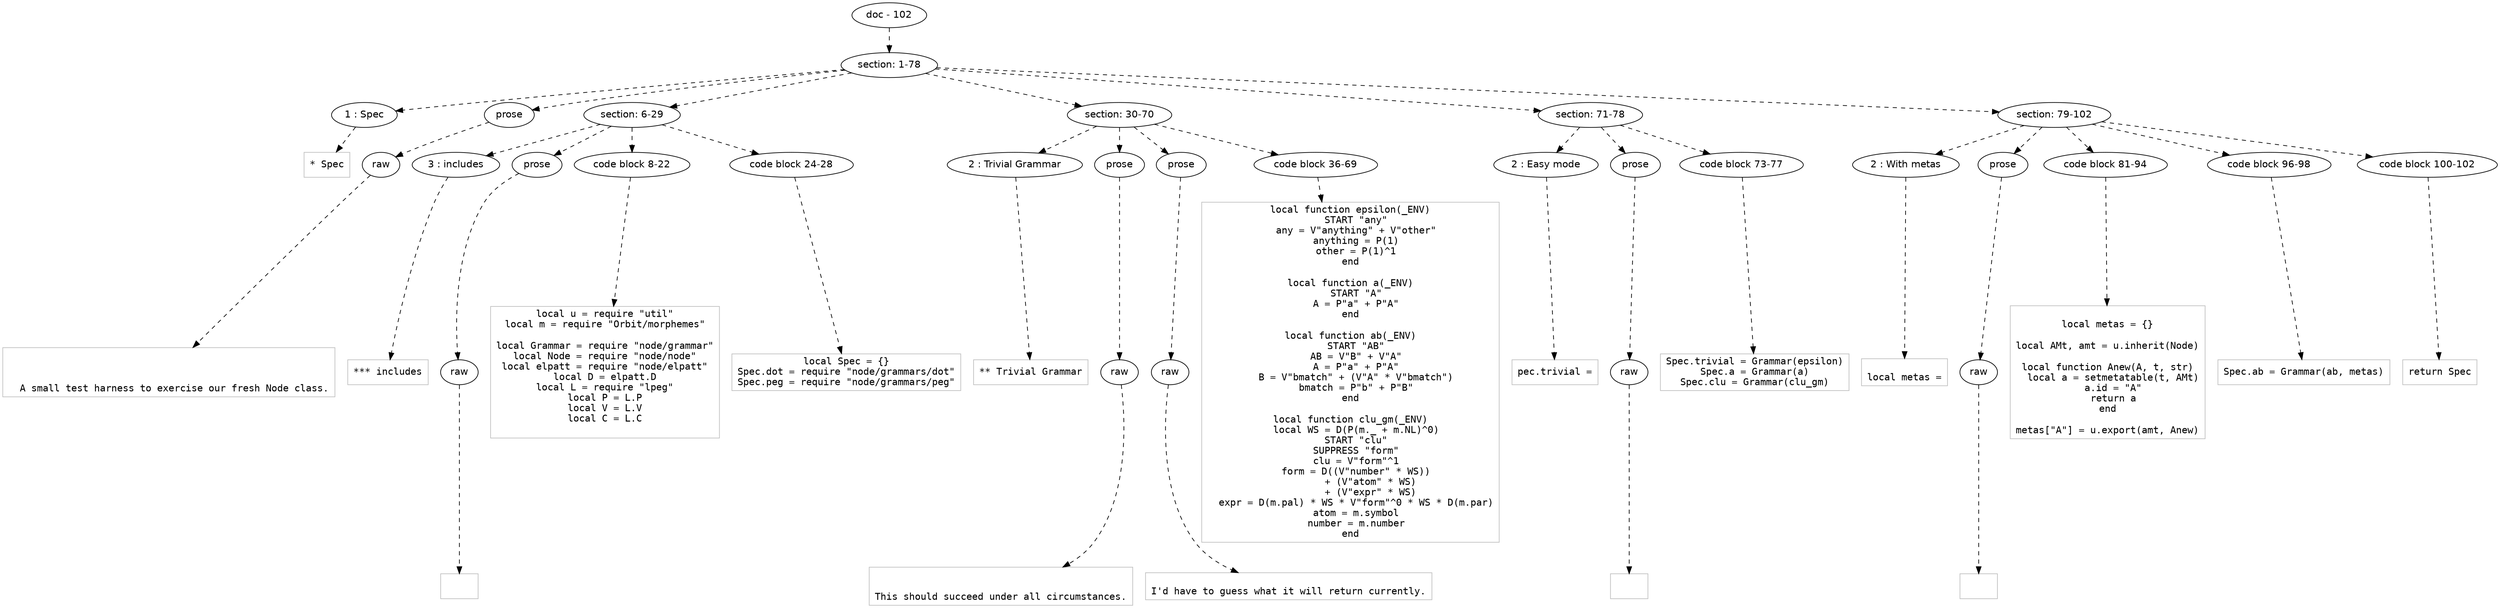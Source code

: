 digraph lpegNode {

node [fontname=Helvetica]
edge [style=dashed]

doc_0 [label="doc - 102"]


doc_0 -> { section_1}
{rank=same; section_1}

section_1 [label="section: 1-78"]


// END RANK doc_0

section_1 -> { header_2 prose_3 section_4 section_5 section_6 section_7}
{rank=same; header_2 prose_3 section_4 section_5 section_6 section_7}

header_2 [label="1 : Spec"]

prose_3 [label="prose"]

section_4 [label="section: 6-29"]

section_5 [label="section: 30-70"]

section_6 [label="section: 71-78"]

section_7 [label="section: 79-102"]


// END RANK section_1

header_2 -> leaf_8
leaf_8  [color=Gray,shape=rectangle,fontname=Inconsolata,label="* Spec"]
// END RANK header_2

prose_3 -> { raw_9}
{rank=same; raw_9}

raw_9 [label="raw"]


// END RANK prose_3

raw_9 -> leaf_10
leaf_10  [color=Gray,shape=rectangle,fontname=Inconsolata,label="


  A small test harness to exercise our fresh Node class.
"]
// END RANK raw_9

section_4 -> { header_11 prose_12 codeblock_13 codeblock_14}
{rank=same; header_11 prose_12 codeblock_13 codeblock_14}

header_11 [label="3 : includes"]

prose_12 [label="prose"]

codeblock_13 [label="code block 8-22"]

codeblock_14 [label="code block 24-28"]


// END RANK section_4

header_11 -> leaf_15
leaf_15  [color=Gray,shape=rectangle,fontname=Inconsolata,label="*** includes"]
// END RANK header_11

prose_12 -> { raw_16}
{rank=same; raw_16}

raw_16 [label="raw"]


// END RANK prose_12

raw_16 -> leaf_17
leaf_17  [color=Gray,shape=rectangle,fontname=Inconsolata,label="
"]
// END RANK raw_16

codeblock_13 -> leaf_18
leaf_18  [color=Gray,shape=rectangle,fontname=Inconsolata,label="local u = require \"util\"
local m = require \"Orbit/morphemes\"

local Grammar = require \"node/grammar\"
local Node = require \"node/node\"
local elpatt = require \"node/elpatt\"
local D = elpatt.D
local L = require \"lpeg\"
local P = L.P
local V = L.V
local C = L.C

"]
// END RANK codeblock_13

codeblock_14 -> leaf_19
leaf_19  [color=Gray,shape=rectangle,fontname=Inconsolata,label="local Spec = {}
Spec.dot = require \"node/grammars/dot\"
Spec.peg = require \"node/grammars/peg\""]
// END RANK codeblock_14

section_5 -> { header_20 prose_21 prose_22 codeblock_23}
{rank=same; header_20 prose_21 prose_22 codeblock_23}

header_20 [label="2 : Trivial Grammar"]

prose_21 [label="prose"]

prose_22 [label="prose"]

codeblock_23 [label="code block 36-69"]


// END RANK section_5

header_20 -> leaf_24
leaf_24  [color=Gray,shape=rectangle,fontname=Inconsolata,label="** Trivial Grammar"]
// END RANK header_20

prose_21 -> { raw_25}
{rank=same; raw_25}

raw_25 [label="raw"]


// END RANK prose_21

raw_25 -> leaf_26
leaf_26  [color=Gray,shape=rectangle,fontname=Inconsolata,label="

This should succeed under all circumstances.
"]
// END RANK raw_25

prose_22 -> { raw_27}
{rank=same; raw_27}

raw_27 [label="raw"]


// END RANK prose_22

raw_27 -> leaf_28
leaf_28  [color=Gray,shape=rectangle,fontname=Inconsolata,label="
I'd have to guess what it will return currently.
"]
// END RANK raw_27

codeblock_23 -> leaf_29
leaf_29  [color=Gray,shape=rectangle,fontname=Inconsolata,label="local function epsilon(_ENV)
  START \"any\"
  any = V\"anything\" + V\"other\"
  anything = P(1)
  other = P(1)^1
end

local function a(_ENV)
  START \"A\"
  A = P\"a\" + P\"A\"
end

local function ab(_ENV)
  START \"AB\"
  AB = V\"B\" + V\"A\"
  A = P\"a\" + P\"A\"
  B = V\"bmatch\" + (V\"A\" * V\"bmatch\")
  bmatch = P\"b\" + P\"B\"
end

local function clu_gm(_ENV)
  local WS = D(P(m._ + m.NL)^0)
  START \"clu\"
  SUPPRESS \"form\"
  clu = V\"form\"^1
  form = D((V\"number\" * WS))
       + (V\"atom\" * WS)
       + (V\"expr\" * WS)
  expr = D(m.pal) * WS * V\"form\"^0 * WS * D(m.par)
  atom = m.symbol
  number = m.number
end"]
// END RANK codeblock_23

section_6 -> { header_30 prose_31 codeblock_32}
{rank=same; header_30 prose_31 codeblock_32}

header_30 [label="2 : Easy mode"]

prose_31 [label="prose"]

codeblock_32 [label="code block 73-77"]


// END RANK section_6

header_30 -> leaf_33
leaf_33  [color=Gray,shape=rectangle,fontname=Inconsolata,label="pec.trivial ="]
// END RANK header_30

prose_31 -> { raw_34}
{rank=same; raw_34}

raw_34 [label="raw"]


// END RANK prose_31

raw_34 -> leaf_35
leaf_35  [color=Gray,shape=rectangle,fontname=Inconsolata,label="
"]
// END RANK raw_34

codeblock_32 -> leaf_36
leaf_36  [color=Gray,shape=rectangle,fontname=Inconsolata,label="Spec.trivial = Grammar(epsilon)
Spec.a = Grammar(a)
Spec.clu = Grammar(clu_gm)"]
// END RANK codeblock_32

section_7 -> { header_37 prose_38 codeblock_39 codeblock_40 codeblock_41}
{rank=same; header_37 prose_38 codeblock_39 codeblock_40 codeblock_41}

header_37 [label="2 : With metas"]

prose_38 [label="prose"]

codeblock_39 [label="code block 81-94"]

codeblock_40 [label="code block 96-98"]

codeblock_41 [label="code block 100-102"]


// END RANK section_7

header_37 -> leaf_42
leaf_42  [color=Gray,shape=rectangle,fontname=Inconsolata,label="
local metas ="]
// END RANK header_37

prose_38 -> { raw_43}
{rank=same; raw_43}

raw_43 [label="raw"]


// END RANK prose_38

raw_43 -> leaf_44
leaf_44  [color=Gray,shape=rectangle,fontname=Inconsolata,label="
"]
// END RANK raw_43

codeblock_39 -> leaf_45
leaf_45  [color=Gray,shape=rectangle,fontname=Inconsolata,label="
local metas = {}

local AMt, amt = u.inherit(Node)

local function Anew(A, t, str)
  local a = setmetatable(t, AMt)
  a.id = \"A\"
  return a
end

metas[\"A\"] = u.export(amt, Anew)"]
// END RANK codeblock_39

codeblock_40 -> leaf_46
leaf_46  [color=Gray,shape=rectangle,fontname=Inconsolata,label="Spec.ab = Grammar(ab, metas)"]
// END RANK codeblock_40

codeblock_41 -> leaf_47
leaf_47  [color=Gray,shape=rectangle,fontname=Inconsolata,label="return Spec"]
// END RANK codeblock_41


}
